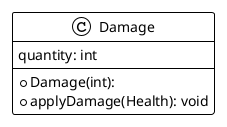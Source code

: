 @startuml

!theme plain
top to bottom direction
skinparam linetype ortho

class Damage {
  + Damage(int): 
  + applyDamage(Health): void
   quantity: int
}

@enduml
